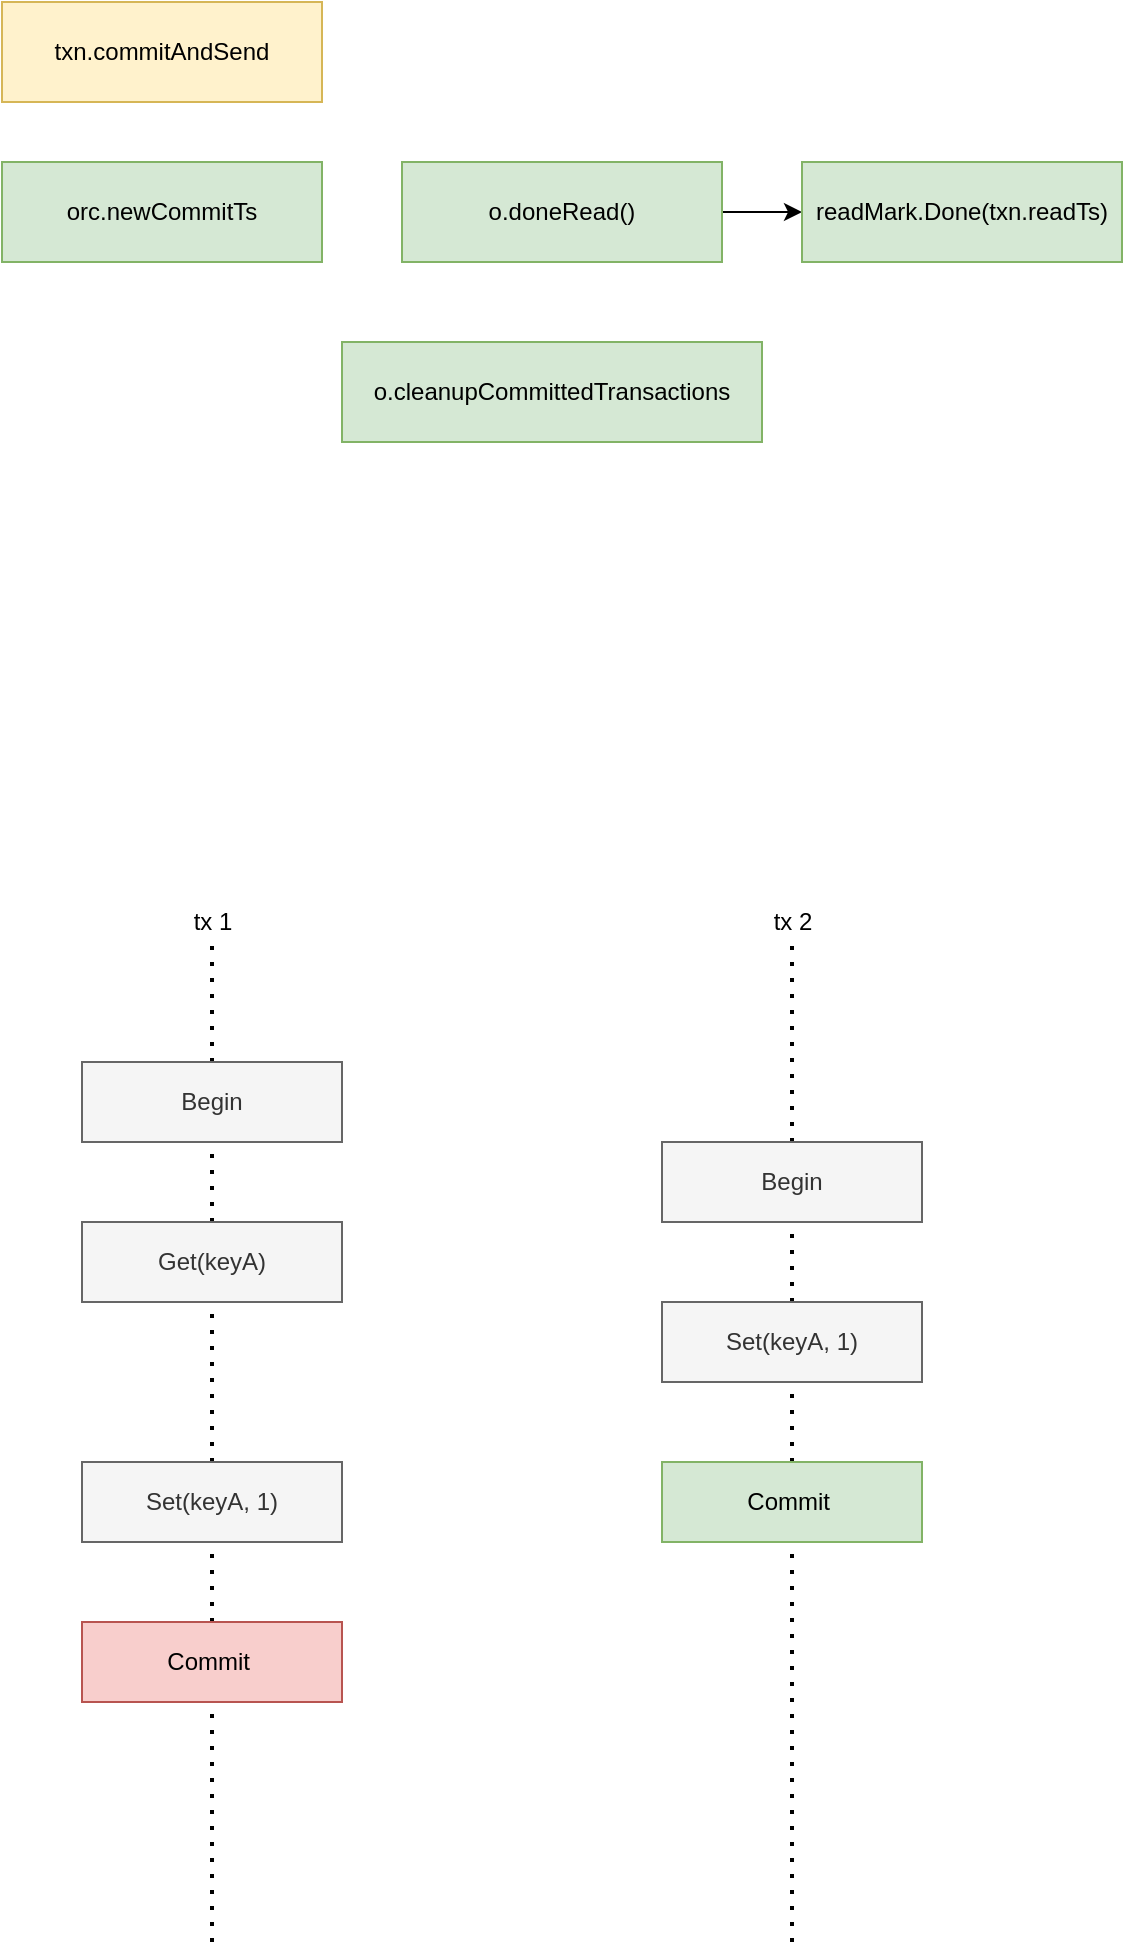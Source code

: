 <mxfile version="13.5.8" type="github">
  <diagram id="m640i7htxF8INme5xLxX" name="Page-1">
    <mxGraphModel dx="946" dy="527" grid="1" gridSize="10" guides="1" tooltips="1" connect="1" arrows="1" fold="1" page="1" pageScale="1" pageWidth="3200" pageHeight="2400" math="0" shadow="0">
      <root>
        <mxCell id="0" />
        <mxCell id="1" parent="0" />
        <mxCell id="meJpIJ2n8r1vD5dWZhTf-1" value="txn.commitAndSend" style="rounded=0;whiteSpace=wrap;html=1;fillColor=#fff2cc;strokeColor=#d6b656;" vertex="1" parent="1">
          <mxGeometry x="160" y="190" width="160" height="50" as="geometry" />
        </mxCell>
        <mxCell id="meJpIJ2n8r1vD5dWZhTf-2" value="orc.newCommitTs" style="rounded=0;whiteSpace=wrap;html=1;fillColor=#d5e8d4;strokeColor=#82b366;" vertex="1" parent="1">
          <mxGeometry x="160" y="270" width="160" height="50" as="geometry" />
        </mxCell>
        <mxCell id="meJpIJ2n8r1vD5dWZhTf-7" style="edgeStyle=orthogonalEdgeStyle;rounded=0;orthogonalLoop=1;jettySize=auto;html=1;entryX=0;entryY=0.5;entryDx=0;entryDy=0;" edge="1" parent="1" source="meJpIJ2n8r1vD5dWZhTf-3" target="meJpIJ2n8r1vD5dWZhTf-6">
          <mxGeometry relative="1" as="geometry" />
        </mxCell>
        <mxCell id="meJpIJ2n8r1vD5dWZhTf-3" value="o.doneRead()" style="rounded=0;whiteSpace=wrap;html=1;fillColor=#d5e8d4;strokeColor=#82b366;" vertex="1" parent="1">
          <mxGeometry x="360" y="270" width="160" height="50" as="geometry" />
        </mxCell>
        <mxCell id="meJpIJ2n8r1vD5dWZhTf-6" value="readMark.Done(txn.readTs)" style="rounded=0;whiteSpace=wrap;html=1;fillColor=#d5e8d4;strokeColor=#82b366;" vertex="1" parent="1">
          <mxGeometry x="560" y="270" width="160" height="50" as="geometry" />
        </mxCell>
        <mxCell id="meJpIJ2n8r1vD5dWZhTf-8" value="o.cleanupCommittedTransactions" style="rounded=0;whiteSpace=wrap;html=1;fillColor=#d5e8d4;strokeColor=#82b366;" vertex="1" parent="1">
          <mxGeometry x="330" y="360" width="210" height="50" as="geometry" />
        </mxCell>
        <mxCell id="meJpIJ2n8r1vD5dWZhTf-12" value="" style="endArrow=none;dashed=1;html=1;dashPattern=1 3;strokeWidth=2;entryX=0.5;entryY=1;entryDx=0;entryDy=0;" edge="1" parent="1" target="meJpIJ2n8r1vD5dWZhTf-16">
          <mxGeometry width="50" height="50" relative="1" as="geometry">
            <mxPoint x="265" y="1160" as="sourcePoint" />
            <mxPoint x="265" y="800" as="targetPoint" />
          </mxGeometry>
        </mxCell>
        <mxCell id="meJpIJ2n8r1vD5dWZhTf-13" value="Get(keyA)" style="rounded=0;whiteSpace=wrap;html=1;fillColor=#f5f5f5;strokeColor=#666666;fontColor=#333333;" vertex="1" parent="1">
          <mxGeometry x="200" y="800" width="130" height="40" as="geometry" />
        </mxCell>
        <mxCell id="meJpIJ2n8r1vD5dWZhTf-14" value="Set(keyA, 1)" style="rounded=0;whiteSpace=wrap;html=1;fillColor=#f5f5f5;strokeColor=#666666;fontColor=#333333;" vertex="1" parent="1">
          <mxGeometry x="200" y="920" width="130" height="40" as="geometry" />
        </mxCell>
        <mxCell id="meJpIJ2n8r1vD5dWZhTf-16" value="tx 1" style="text;html=1;strokeColor=none;fillColor=none;align=center;verticalAlign=middle;whiteSpace=wrap;rounded=0;" vertex="1" parent="1">
          <mxGeometry x="237.5" y="640" width="55" height="20" as="geometry" />
        </mxCell>
        <mxCell id="meJpIJ2n8r1vD5dWZhTf-17" value="Commit&amp;nbsp;" style="rounded=0;whiteSpace=wrap;html=1;fillColor=#f8cecc;strokeColor=#b85450;" vertex="1" parent="1">
          <mxGeometry x="200" y="1000" width="130" height="40" as="geometry" />
        </mxCell>
        <mxCell id="meJpIJ2n8r1vD5dWZhTf-18" value="" style="endArrow=none;dashed=1;html=1;dashPattern=1 3;strokeWidth=2;entryX=0.5;entryY=1;entryDx=0;entryDy=0;" edge="1" parent="1" target="meJpIJ2n8r1vD5dWZhTf-21">
          <mxGeometry width="50" height="50" relative="1" as="geometry">
            <mxPoint x="555" y="1160" as="sourcePoint" />
            <mxPoint x="555" y="800" as="targetPoint" />
          </mxGeometry>
        </mxCell>
        <mxCell id="meJpIJ2n8r1vD5dWZhTf-20" value="Set(keyA, 1)" style="rounded=0;whiteSpace=wrap;html=1;fillColor=#f5f5f5;strokeColor=#666666;fontColor=#333333;" vertex="1" parent="1">
          <mxGeometry x="490" y="840" width="130" height="40" as="geometry" />
        </mxCell>
        <mxCell id="meJpIJ2n8r1vD5dWZhTf-21" value="tx 2" style="text;html=1;strokeColor=none;fillColor=none;align=center;verticalAlign=middle;whiteSpace=wrap;rounded=0;" vertex="1" parent="1">
          <mxGeometry x="527.5" y="640" width="55" height="20" as="geometry" />
        </mxCell>
        <mxCell id="meJpIJ2n8r1vD5dWZhTf-22" value="Commit&amp;nbsp;" style="rounded=0;whiteSpace=wrap;html=1;fillColor=#d5e8d4;strokeColor=#82b366;" vertex="1" parent="1">
          <mxGeometry x="490" y="920" width="130" height="40" as="geometry" />
        </mxCell>
        <mxCell id="meJpIJ2n8r1vD5dWZhTf-23" value="Begin" style="rounded=0;whiteSpace=wrap;html=1;fillColor=#f5f5f5;strokeColor=#666666;fontColor=#333333;" vertex="1" parent="1">
          <mxGeometry x="200" y="720" width="130" height="40" as="geometry" />
        </mxCell>
        <mxCell id="meJpIJ2n8r1vD5dWZhTf-24" value="Begin" style="rounded=0;whiteSpace=wrap;html=1;fillColor=#f5f5f5;strokeColor=#666666;fontColor=#333333;" vertex="1" parent="1">
          <mxGeometry x="490" y="760" width="130" height="40" as="geometry" />
        </mxCell>
      </root>
    </mxGraphModel>
  </diagram>
</mxfile>
